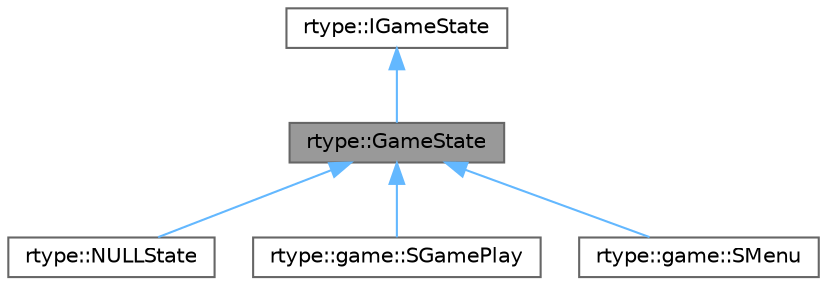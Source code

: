 digraph "rtype::GameState"
{
 // LATEX_PDF_SIZE
  bgcolor="transparent";
  edge [fontname=Helvetica,fontsize=10,labelfontname=Helvetica,labelfontsize=10];
  node [fontname=Helvetica,fontsize=10,shape=box,height=0.2,width=0.4];
  Node1 [label="rtype::GameState",height=0.2,width=0.4,color="gray40", fillcolor="grey60", style="filled", fontcolor="black",tooltip="The class of the game state."];
  Node2 -> Node1 [dir="back",color="steelblue1",style="solid"];
  Node2 [label="rtype::IGameState",height=0.2,width=0.4,color="gray40", fillcolor="white", style="filled",URL="$classrtype_1_1IGameState.html",tooltip="The class of the game state."];
  Node1 -> Node3 [dir="back",color="steelblue1",style="solid"];
  Node3 [label="rtype::NULLState",height=0.2,width=0.4,color="gray40", fillcolor="white", style="filled",URL="$classrtype_1_1NULLState.html",tooltip="The class NULLState of the game state."];
  Node1 -> Node4 [dir="back",color="steelblue1",style="solid"];
  Node4 [label="rtype::game::SGamePlay",height=0.2,width=0.4,color="gray40", fillcolor="white", style="filled",URL="$classrtype_1_1game_1_1SGamePlay.html",tooltip="The class of the game state."];
  Node1 -> Node5 [dir="back",color="steelblue1",style="solid"];
  Node5 [label="rtype::game::SMenu",height=0.2,width=0.4,color="gray40", fillcolor="white", style="filled",URL="$classrtype_1_1game_1_1SMenu.html",tooltip="The class of the game state."];
}
